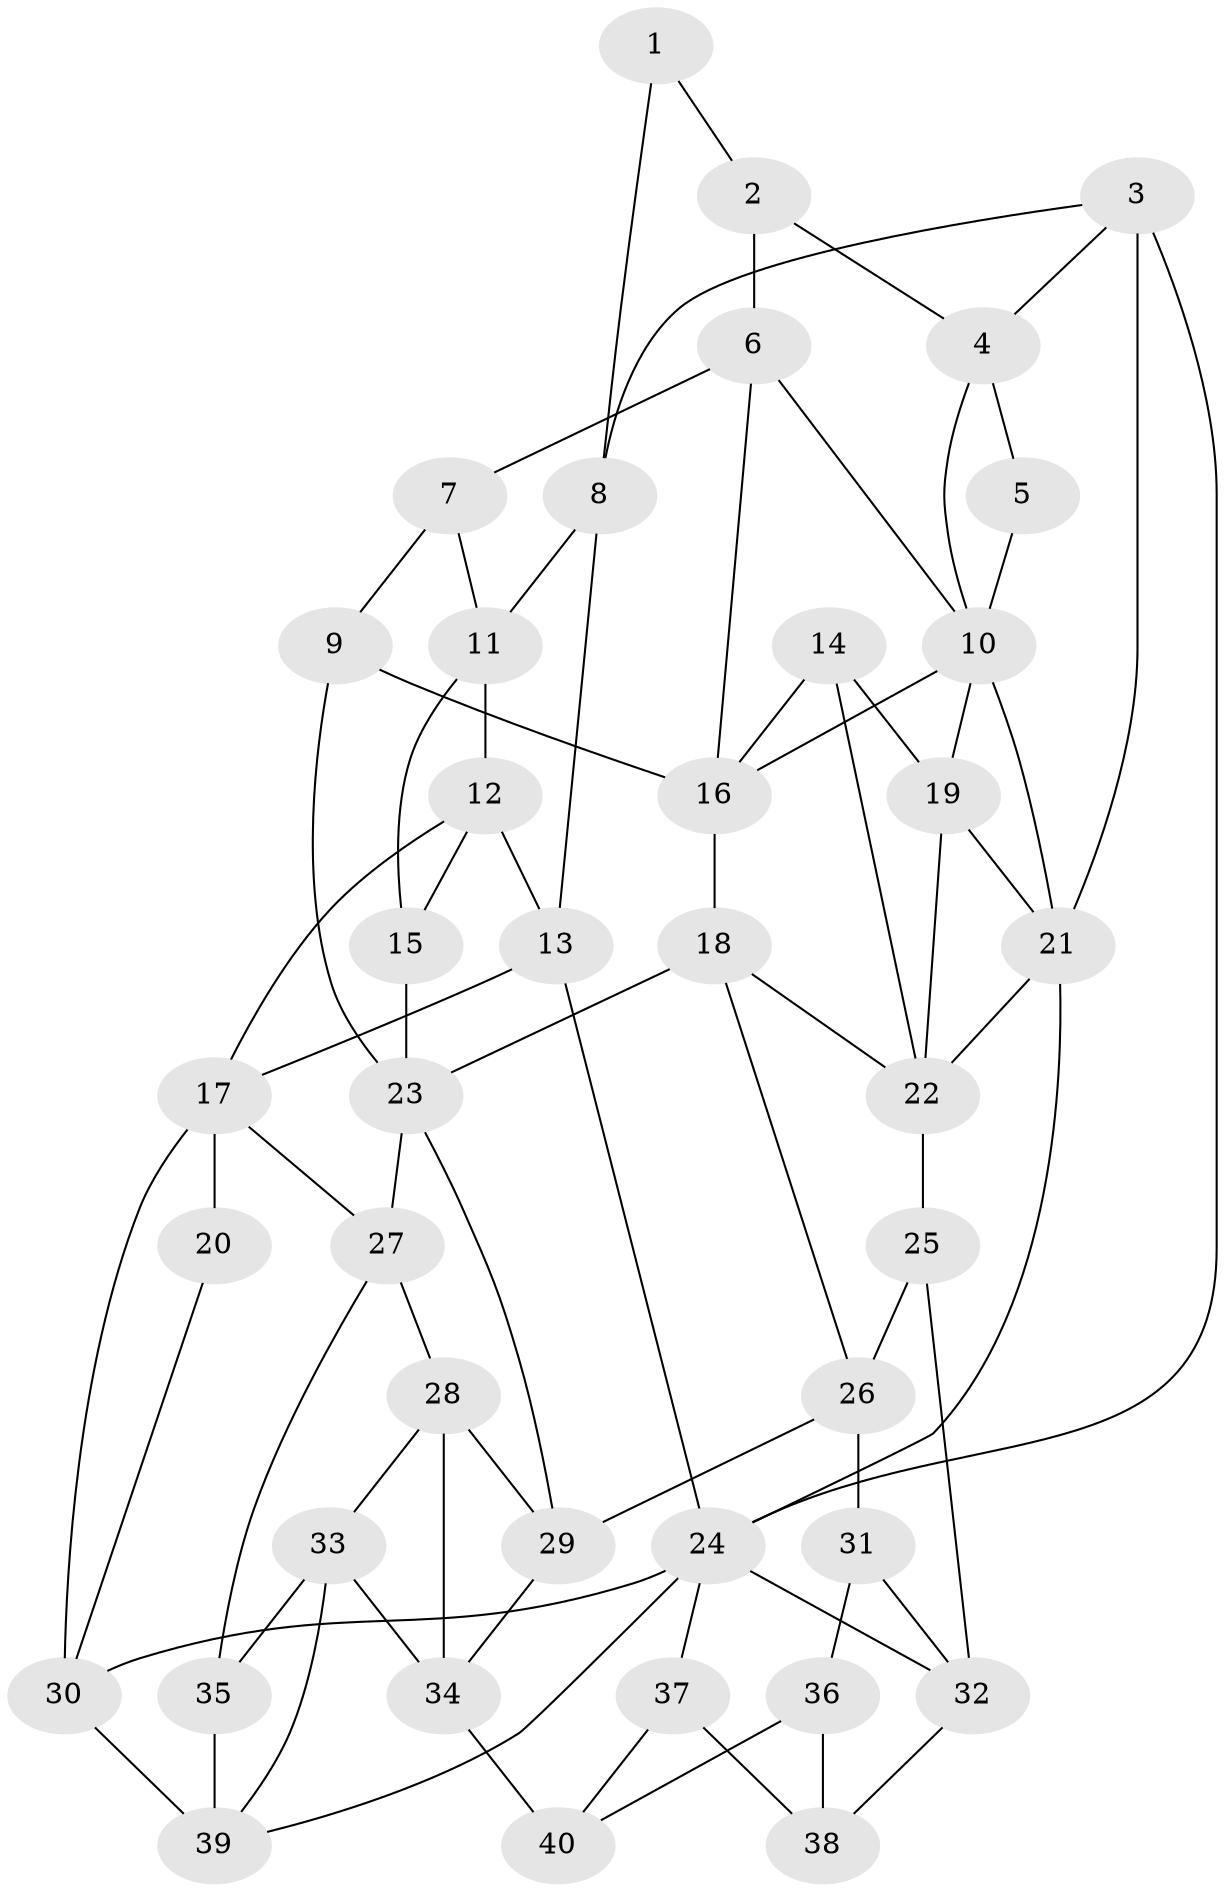 // original degree distribution, {3: 0.022556390977443608, 5: 0.5338345864661654, 6: 0.21804511278195488, 4: 0.22556390977443608}
// Generated by graph-tools (version 1.1) at 2025/38/03/04/25 23:38:25]
// undirected, 40 vertices, 76 edges
graph export_dot {
  node [color=gray90,style=filled];
  1;
  2;
  3;
  4;
  5;
  6;
  7;
  8;
  9;
  10;
  11;
  12;
  13;
  14;
  15;
  16;
  17;
  18;
  19;
  20;
  21;
  22;
  23;
  24;
  25;
  26;
  27;
  28;
  29;
  30;
  31;
  32;
  33;
  34;
  35;
  36;
  37;
  38;
  39;
  40;
  1 -- 2 [weight=1.0];
  1 -- 8 [weight=1.0];
  2 -- 4 [weight=1.0];
  2 -- 6 [weight=2.0];
  3 -- 4 [weight=1.0];
  3 -- 8 [weight=1.0];
  3 -- 21 [weight=2.0];
  3 -- 24 [weight=1.0];
  4 -- 5 [weight=1.0];
  4 -- 10 [weight=1.0];
  5 -- 10 [weight=1.0];
  6 -- 7 [weight=2.0];
  6 -- 10 [weight=1.0];
  6 -- 16 [weight=1.0];
  7 -- 9 [weight=1.0];
  7 -- 11 [weight=2.0];
  8 -- 11 [weight=1.0];
  8 -- 13 [weight=2.0];
  9 -- 16 [weight=2.0];
  9 -- 23 [weight=1.0];
  10 -- 16 [weight=1.0];
  10 -- 19 [weight=1.0];
  10 -- 21 [weight=1.0];
  11 -- 12 [weight=1.0];
  11 -- 15 [weight=1.0];
  12 -- 13 [weight=3.0];
  12 -- 15 [weight=1.0];
  12 -- 17 [weight=1.0];
  13 -- 17 [weight=1.0];
  13 -- 24 [weight=1.0];
  14 -- 16 [weight=1.0];
  14 -- 19 [weight=1.0];
  14 -- 22 [weight=1.0];
  15 -- 23 [weight=2.0];
  16 -- 18 [weight=1.0];
  17 -- 20 [weight=2.0];
  17 -- 27 [weight=1.0];
  17 -- 30 [weight=1.0];
  18 -- 22 [weight=1.0];
  18 -- 23 [weight=1.0];
  18 -- 26 [weight=1.0];
  19 -- 21 [weight=1.0];
  19 -- 22 [weight=1.0];
  20 -- 30 [weight=1.0];
  21 -- 22 [weight=1.0];
  21 -- 24 [weight=1.0];
  22 -- 25 [weight=2.0];
  23 -- 27 [weight=1.0];
  23 -- 29 [weight=1.0];
  24 -- 30 [weight=1.0];
  24 -- 32 [weight=1.0];
  24 -- 37 [weight=1.0];
  24 -- 39 [weight=1.0];
  25 -- 26 [weight=1.0];
  25 -- 32 [weight=1.0];
  26 -- 29 [weight=1.0];
  26 -- 31 [weight=2.0];
  27 -- 28 [weight=1.0];
  27 -- 35 [weight=1.0];
  28 -- 29 [weight=3.0];
  28 -- 33 [weight=1.0];
  28 -- 34 [weight=1.0];
  29 -- 34 [weight=1.0];
  30 -- 39 [weight=2.0];
  31 -- 32 [weight=1.0];
  31 -- 36 [weight=1.0];
  32 -- 38 [weight=2.0];
  33 -- 34 [weight=1.0];
  33 -- 35 [weight=1.0];
  33 -- 39 [weight=1.0];
  34 -- 40 [weight=3.0];
  35 -- 39 [weight=2.0];
  36 -- 38 [weight=2.0];
  36 -- 40 [weight=2.0];
  37 -- 38 [weight=2.0];
  37 -- 40 [weight=1.0];
}
